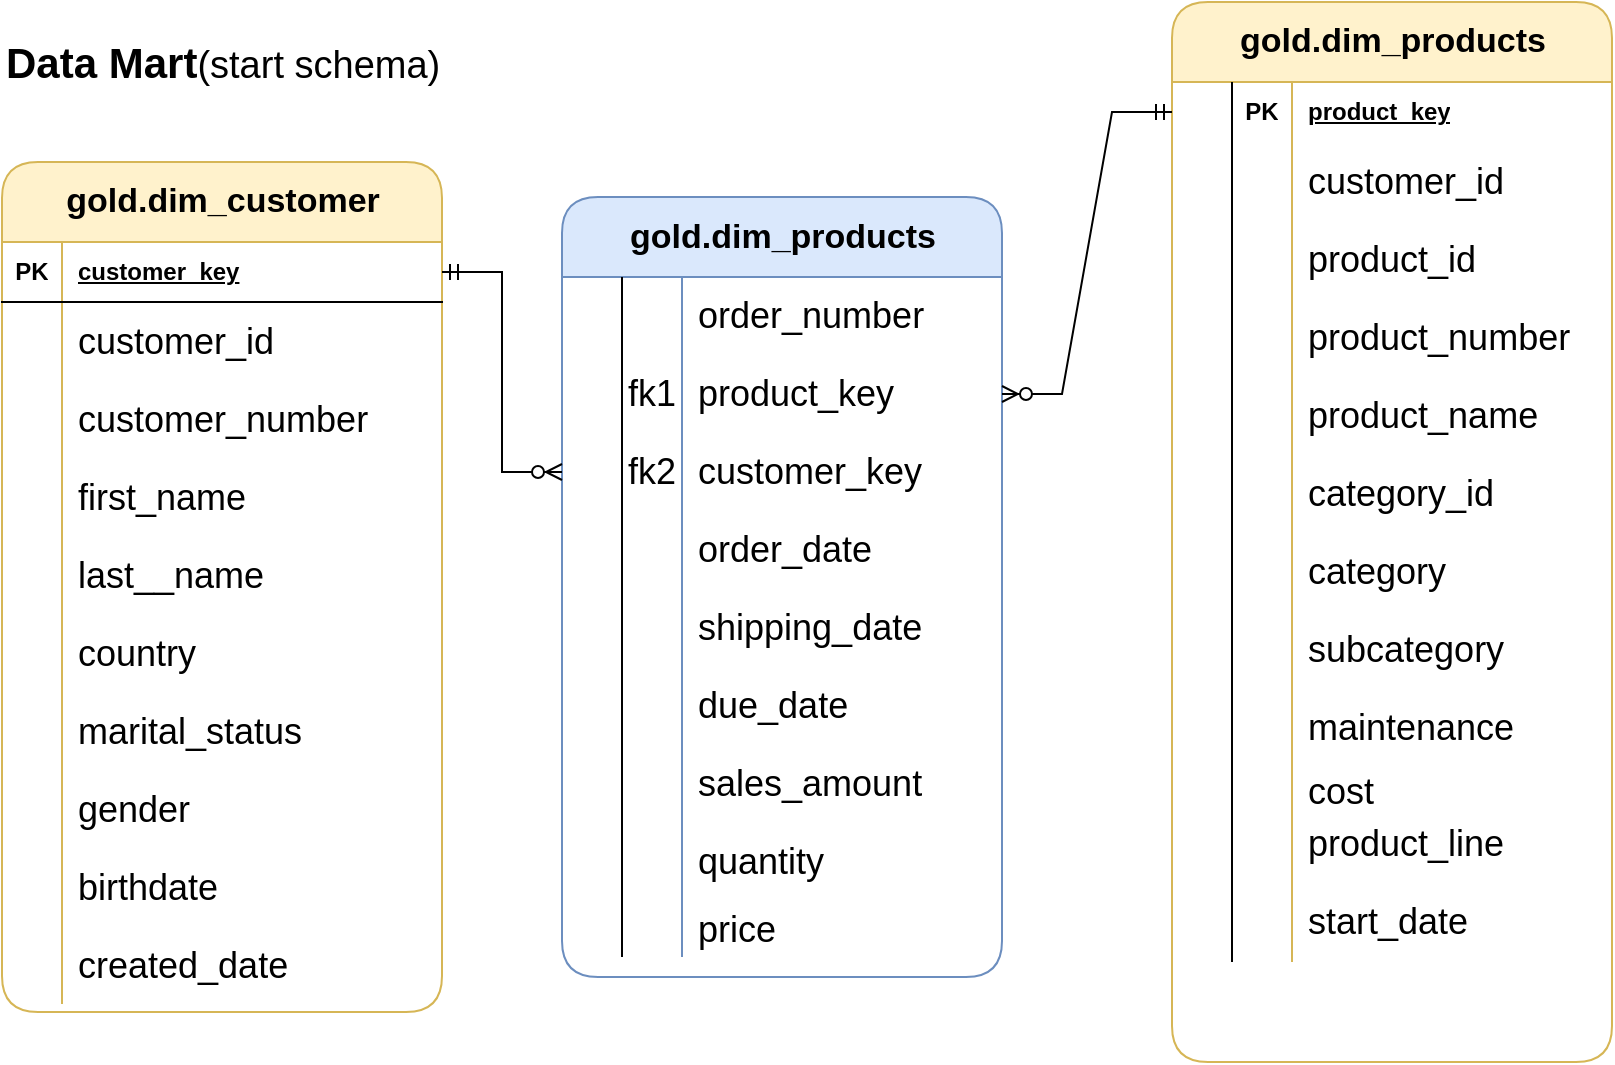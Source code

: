 <mxfile version="27.0.5">
  <diagram name="Page-1" id="pvnXYNrPfCRt9F6SSc_U">
    <mxGraphModel dx="786" dy="1664" grid="1" gridSize="10" guides="1" tooltips="1" connect="1" arrows="1" fold="1" page="1" pageScale="1" pageWidth="850" pageHeight="1100" math="0" shadow="0">
      <root>
        <mxCell id="0" />
        <mxCell id="1" parent="0" />
        <mxCell id="imJbliIBKWfLPpD2nD6v-1" value="Data Mart&lt;span style=&quot;font-weight: normal;&quot;&gt;&lt;font style=&quot;font-size: 19px;&quot;&gt;(start schema)&lt;/font&gt;&lt;/span&gt;" style="text;html=1;align=left;verticalAlign=middle;whiteSpace=wrap;rounded=0;fontStyle=1;fontSize=21;" vertex="1" parent="1">
          <mxGeometry x="35" y="-550" width="390" height="60" as="geometry" />
        </mxCell>
        <mxCell id="imJbliIBKWfLPpD2nD6v-2" value="gold.dim_customer" style="shape=table;startSize=40;container=1;collapsible=1;childLayout=tableLayout;fixedRows=1;rowLines=0;fontStyle=1;align=center;resizeLast=1;html=1;rounded=1;fillColor=#fff2cc;strokeColor=#d6b656;fontSize=17;" vertex="1" parent="1">
          <mxGeometry x="35" y="-470" width="220" height="425" as="geometry" />
        </mxCell>
        <mxCell id="imJbliIBKWfLPpD2nD6v-3" value="" style="shape=tableRow;horizontal=0;startSize=0;swimlaneHead=0;swimlaneBody=0;fillColor=none;collapsible=0;dropTarget=0;points=[[0,0.5],[1,0.5]];portConstraint=eastwest;top=0;left=0;right=0;bottom=1;" vertex="1" parent="imJbliIBKWfLPpD2nD6v-2">
          <mxGeometry y="40" width="220" height="30" as="geometry" />
        </mxCell>
        <mxCell id="imJbliIBKWfLPpD2nD6v-4" value="PK" style="shape=partialRectangle;connectable=0;fillColor=none;top=0;left=0;bottom=0;right=0;fontStyle=1;overflow=hidden;whiteSpace=wrap;html=1;" vertex="1" parent="imJbliIBKWfLPpD2nD6v-3">
          <mxGeometry width="30" height="30" as="geometry">
            <mxRectangle width="30" height="30" as="alternateBounds" />
          </mxGeometry>
        </mxCell>
        <mxCell id="imJbliIBKWfLPpD2nD6v-5" value="customer_key" style="shape=partialRectangle;connectable=0;fillColor=none;top=0;left=0;bottom=0;right=0;align=left;spacingLeft=6;fontStyle=5;overflow=hidden;whiteSpace=wrap;html=1;" vertex="1" parent="imJbliIBKWfLPpD2nD6v-3">
          <mxGeometry x="30" width="190" height="30" as="geometry">
            <mxRectangle width="190" height="30" as="alternateBounds" />
          </mxGeometry>
        </mxCell>
        <mxCell id="imJbliIBKWfLPpD2nD6v-6" value="" style="shape=tableRow;horizontal=0;startSize=0;swimlaneHead=0;swimlaneBody=0;fillColor=none;collapsible=0;dropTarget=0;points=[[0,0.5],[1,0.5]];portConstraint=eastwest;top=0;left=0;right=0;bottom=0;fontSize=18;" vertex="1" parent="imJbliIBKWfLPpD2nD6v-2">
          <mxGeometry y="70" width="220" height="39" as="geometry" />
        </mxCell>
        <mxCell id="imJbliIBKWfLPpD2nD6v-7" value="" style="shape=partialRectangle;connectable=0;fillColor=none;top=0;left=0;bottom=0;right=0;editable=1;overflow=hidden;whiteSpace=wrap;html=1;fontSize=18;" vertex="1" parent="imJbliIBKWfLPpD2nD6v-6">
          <mxGeometry width="30" height="39" as="geometry">
            <mxRectangle width="30" height="39" as="alternateBounds" />
          </mxGeometry>
        </mxCell>
        <mxCell id="imJbliIBKWfLPpD2nD6v-8" value="customer_id" style="shape=partialRectangle;connectable=0;fillColor=none;top=0;left=0;bottom=0;right=0;align=left;spacingLeft=6;overflow=hidden;whiteSpace=wrap;html=1;fontSize=18;" vertex="1" parent="imJbliIBKWfLPpD2nD6v-6">
          <mxGeometry x="30" width="190" height="39" as="geometry">
            <mxRectangle width="190" height="39" as="alternateBounds" />
          </mxGeometry>
        </mxCell>
        <mxCell id="imJbliIBKWfLPpD2nD6v-9" value="" style="shape=tableRow;horizontal=0;startSize=0;swimlaneHead=0;swimlaneBody=0;fillColor=none;collapsible=0;dropTarget=0;points=[[0,0.5],[1,0.5]];portConstraint=eastwest;top=0;left=0;right=0;bottom=0;fontSize=18;" vertex="1" parent="imJbliIBKWfLPpD2nD6v-2">
          <mxGeometry y="109" width="220" height="39" as="geometry" />
        </mxCell>
        <mxCell id="imJbliIBKWfLPpD2nD6v-10" value="" style="shape=partialRectangle;connectable=0;fillColor=none;top=0;left=0;bottom=0;right=0;editable=1;overflow=hidden;whiteSpace=wrap;html=1;fontSize=18;" vertex="1" parent="imJbliIBKWfLPpD2nD6v-9">
          <mxGeometry width="30" height="39" as="geometry">
            <mxRectangle width="30" height="39" as="alternateBounds" />
          </mxGeometry>
        </mxCell>
        <mxCell id="imJbliIBKWfLPpD2nD6v-11" value="customer_number" style="shape=partialRectangle;connectable=0;fillColor=none;top=0;left=0;bottom=0;right=0;align=left;spacingLeft=6;overflow=hidden;whiteSpace=wrap;html=1;fontSize=18;" vertex="1" parent="imJbliIBKWfLPpD2nD6v-9">
          <mxGeometry x="30" width="190" height="39" as="geometry">
            <mxRectangle width="190" height="39" as="alternateBounds" />
          </mxGeometry>
        </mxCell>
        <mxCell id="imJbliIBKWfLPpD2nD6v-12" value="" style="shape=tableRow;horizontal=0;startSize=0;swimlaneHead=0;swimlaneBody=0;fillColor=none;collapsible=0;dropTarget=0;points=[[0,0.5],[1,0.5]];portConstraint=eastwest;top=0;left=0;right=0;bottom=0;fontSize=18;" vertex="1" parent="imJbliIBKWfLPpD2nD6v-2">
          <mxGeometry y="148" width="220" height="39" as="geometry" />
        </mxCell>
        <mxCell id="imJbliIBKWfLPpD2nD6v-13" value="" style="shape=partialRectangle;connectable=0;fillColor=none;top=0;left=0;bottom=0;right=0;editable=1;overflow=hidden;whiteSpace=wrap;html=1;fontSize=18;" vertex="1" parent="imJbliIBKWfLPpD2nD6v-12">
          <mxGeometry width="30" height="39" as="geometry">
            <mxRectangle width="30" height="39" as="alternateBounds" />
          </mxGeometry>
        </mxCell>
        <mxCell id="imJbliIBKWfLPpD2nD6v-14" value="first_name" style="shape=partialRectangle;connectable=0;fillColor=none;top=0;left=0;bottom=0;right=0;align=left;spacingLeft=6;overflow=hidden;whiteSpace=wrap;html=1;fontSize=18;" vertex="1" parent="imJbliIBKWfLPpD2nD6v-12">
          <mxGeometry x="30" width="190" height="39" as="geometry">
            <mxRectangle width="190" height="39" as="alternateBounds" />
          </mxGeometry>
        </mxCell>
        <mxCell id="imJbliIBKWfLPpD2nD6v-15" style="shape=tableRow;horizontal=0;startSize=0;swimlaneHead=0;swimlaneBody=0;fillColor=none;collapsible=0;dropTarget=0;points=[[0,0.5],[1,0.5]];portConstraint=eastwest;top=0;left=0;right=0;bottom=0;fontSize=18;" vertex="1" parent="imJbliIBKWfLPpD2nD6v-2">
          <mxGeometry y="187" width="220" height="39" as="geometry" />
        </mxCell>
        <mxCell id="imJbliIBKWfLPpD2nD6v-16" style="shape=partialRectangle;connectable=0;fillColor=none;top=0;left=0;bottom=0;right=0;editable=1;overflow=hidden;whiteSpace=wrap;html=1;fontSize=18;" vertex="1" parent="imJbliIBKWfLPpD2nD6v-15">
          <mxGeometry width="30" height="39" as="geometry">
            <mxRectangle width="30" height="39" as="alternateBounds" />
          </mxGeometry>
        </mxCell>
        <mxCell id="imJbliIBKWfLPpD2nD6v-17" value="last__name" style="shape=partialRectangle;connectable=0;fillColor=none;top=0;left=0;bottom=0;right=0;align=left;spacingLeft=6;overflow=hidden;whiteSpace=wrap;html=1;fontSize=18;" vertex="1" parent="imJbliIBKWfLPpD2nD6v-15">
          <mxGeometry x="30" width="190" height="39" as="geometry">
            <mxRectangle width="190" height="39" as="alternateBounds" />
          </mxGeometry>
        </mxCell>
        <mxCell id="imJbliIBKWfLPpD2nD6v-21" style="shape=tableRow;horizontal=0;startSize=0;swimlaneHead=0;swimlaneBody=0;fillColor=none;collapsible=0;dropTarget=0;points=[[0,0.5],[1,0.5]];portConstraint=eastwest;top=0;left=0;right=0;bottom=0;fontSize=18;" vertex="1" parent="imJbliIBKWfLPpD2nD6v-2">
          <mxGeometry y="226" width="220" height="39" as="geometry" />
        </mxCell>
        <mxCell id="imJbliIBKWfLPpD2nD6v-22" style="shape=partialRectangle;connectable=0;fillColor=none;top=0;left=0;bottom=0;right=0;editable=1;overflow=hidden;whiteSpace=wrap;html=1;fontSize=18;" vertex="1" parent="imJbliIBKWfLPpD2nD6v-21">
          <mxGeometry width="30" height="39" as="geometry">
            <mxRectangle width="30" height="39" as="alternateBounds" />
          </mxGeometry>
        </mxCell>
        <mxCell id="imJbliIBKWfLPpD2nD6v-23" value="country" style="shape=partialRectangle;connectable=0;fillColor=none;top=0;left=0;bottom=0;right=0;align=left;spacingLeft=6;overflow=hidden;whiteSpace=wrap;html=1;fontSize=18;" vertex="1" parent="imJbliIBKWfLPpD2nD6v-21">
          <mxGeometry x="30" width="190" height="39" as="geometry">
            <mxRectangle width="190" height="39" as="alternateBounds" />
          </mxGeometry>
        </mxCell>
        <mxCell id="imJbliIBKWfLPpD2nD6v-24" style="shape=tableRow;horizontal=0;startSize=0;swimlaneHead=0;swimlaneBody=0;fillColor=none;collapsible=0;dropTarget=0;points=[[0,0.5],[1,0.5]];portConstraint=eastwest;top=0;left=0;right=0;bottom=0;fontSize=18;" vertex="1" parent="imJbliIBKWfLPpD2nD6v-2">
          <mxGeometry y="265" width="220" height="39" as="geometry" />
        </mxCell>
        <mxCell id="imJbliIBKWfLPpD2nD6v-25" style="shape=partialRectangle;connectable=0;fillColor=none;top=0;left=0;bottom=0;right=0;editable=1;overflow=hidden;whiteSpace=wrap;html=1;fontSize=18;" vertex="1" parent="imJbliIBKWfLPpD2nD6v-24">
          <mxGeometry width="30" height="39" as="geometry">
            <mxRectangle width="30" height="39" as="alternateBounds" />
          </mxGeometry>
        </mxCell>
        <mxCell id="imJbliIBKWfLPpD2nD6v-26" value="marital_status" style="shape=partialRectangle;connectable=0;fillColor=none;top=0;left=0;bottom=0;right=0;align=left;spacingLeft=6;overflow=hidden;whiteSpace=wrap;html=1;fontSize=18;" vertex="1" parent="imJbliIBKWfLPpD2nD6v-24">
          <mxGeometry x="30" width="190" height="39" as="geometry">
            <mxRectangle width="190" height="39" as="alternateBounds" />
          </mxGeometry>
        </mxCell>
        <mxCell id="imJbliIBKWfLPpD2nD6v-27" style="shape=tableRow;horizontal=0;startSize=0;swimlaneHead=0;swimlaneBody=0;fillColor=none;collapsible=0;dropTarget=0;points=[[0,0.5],[1,0.5]];portConstraint=eastwest;top=0;left=0;right=0;bottom=0;fontSize=18;" vertex="1" parent="imJbliIBKWfLPpD2nD6v-2">
          <mxGeometry y="304" width="220" height="39" as="geometry" />
        </mxCell>
        <mxCell id="imJbliIBKWfLPpD2nD6v-28" style="shape=partialRectangle;connectable=0;fillColor=none;top=0;left=0;bottom=0;right=0;editable=1;overflow=hidden;whiteSpace=wrap;html=1;fontSize=18;" vertex="1" parent="imJbliIBKWfLPpD2nD6v-27">
          <mxGeometry width="30" height="39" as="geometry">
            <mxRectangle width="30" height="39" as="alternateBounds" />
          </mxGeometry>
        </mxCell>
        <mxCell id="imJbliIBKWfLPpD2nD6v-29" value="gender" style="shape=partialRectangle;connectable=0;fillColor=none;top=0;left=0;bottom=0;right=0;align=left;spacingLeft=6;overflow=hidden;whiteSpace=wrap;html=1;fontSize=18;" vertex="1" parent="imJbliIBKWfLPpD2nD6v-27">
          <mxGeometry x="30" width="190" height="39" as="geometry">
            <mxRectangle width="190" height="39" as="alternateBounds" />
          </mxGeometry>
        </mxCell>
        <mxCell id="imJbliIBKWfLPpD2nD6v-30" style="shape=tableRow;horizontal=0;startSize=0;swimlaneHead=0;swimlaneBody=0;fillColor=none;collapsible=0;dropTarget=0;points=[[0,0.5],[1,0.5]];portConstraint=eastwest;top=0;left=0;right=0;bottom=0;fontSize=18;" vertex="1" parent="imJbliIBKWfLPpD2nD6v-2">
          <mxGeometry y="343" width="220" height="39" as="geometry" />
        </mxCell>
        <mxCell id="imJbliIBKWfLPpD2nD6v-31" style="shape=partialRectangle;connectable=0;fillColor=none;top=0;left=0;bottom=0;right=0;editable=1;overflow=hidden;whiteSpace=wrap;html=1;fontSize=18;" vertex="1" parent="imJbliIBKWfLPpD2nD6v-30">
          <mxGeometry width="30" height="39" as="geometry">
            <mxRectangle width="30" height="39" as="alternateBounds" />
          </mxGeometry>
        </mxCell>
        <mxCell id="imJbliIBKWfLPpD2nD6v-32" value="birthdate" style="shape=partialRectangle;connectable=0;fillColor=none;top=0;left=0;bottom=0;right=0;align=left;spacingLeft=6;overflow=hidden;whiteSpace=wrap;html=1;fontSize=18;" vertex="1" parent="imJbliIBKWfLPpD2nD6v-30">
          <mxGeometry x="30" width="190" height="39" as="geometry">
            <mxRectangle width="190" height="39" as="alternateBounds" />
          </mxGeometry>
        </mxCell>
        <mxCell id="imJbliIBKWfLPpD2nD6v-33" style="shape=tableRow;horizontal=0;startSize=0;swimlaneHead=0;swimlaneBody=0;fillColor=none;collapsible=0;dropTarget=0;points=[[0,0.5],[1,0.5]];portConstraint=eastwest;top=0;left=0;right=0;bottom=0;fontSize=18;" vertex="1" parent="imJbliIBKWfLPpD2nD6v-2">
          <mxGeometry y="382" width="220" height="39" as="geometry" />
        </mxCell>
        <mxCell id="imJbliIBKWfLPpD2nD6v-34" style="shape=partialRectangle;connectable=0;fillColor=none;top=0;left=0;bottom=0;right=0;editable=1;overflow=hidden;whiteSpace=wrap;html=1;fontSize=18;" vertex="1" parent="imJbliIBKWfLPpD2nD6v-33">
          <mxGeometry width="30" height="39" as="geometry">
            <mxRectangle width="30" height="39" as="alternateBounds" />
          </mxGeometry>
        </mxCell>
        <mxCell id="imJbliIBKWfLPpD2nD6v-35" value="created_date" style="shape=partialRectangle;connectable=0;fillColor=none;top=0;left=0;bottom=0;right=0;align=left;spacingLeft=6;overflow=hidden;whiteSpace=wrap;html=1;fontSize=18;" vertex="1" parent="imJbliIBKWfLPpD2nD6v-33">
          <mxGeometry x="30" width="190" height="39" as="geometry">
            <mxRectangle width="190" height="39" as="alternateBounds" />
          </mxGeometry>
        </mxCell>
        <mxCell id="imJbliIBKWfLPpD2nD6v-36" value="gold.dim_products" style="shape=table;startSize=40;container=1;collapsible=1;childLayout=tableLayout;fixedRows=1;rowLines=0;fontStyle=1;align=center;resizeLast=1;html=1;rounded=1;fillColor=#fff2cc;strokeColor=#d6b656;fontSize=17;" vertex="1" parent="1">
          <mxGeometry x="620" y="-550" width="220" height="530" as="geometry" />
        </mxCell>
        <mxCell id="imJbliIBKWfLPpD2nD6v-37" value="" style="shape=tableRow;horizontal=0;startSize=30;swimlaneHead=0;swimlaneBody=0;fillColor=none;collapsible=0;dropTarget=0;points=[[0,0.5],[1,0.5]];portConstraint=eastwest;top=0;left=0;right=0;bottom=1;" vertex="1" parent="imJbliIBKWfLPpD2nD6v-36">
          <mxGeometry y="40" width="220" height="30" as="geometry" />
        </mxCell>
        <mxCell id="imJbliIBKWfLPpD2nD6v-38" value="PK" style="shape=partialRectangle;connectable=0;fillColor=none;top=0;left=0;bottom=0;right=0;fontStyle=1;overflow=hidden;whiteSpace=wrap;html=1;" vertex="1" parent="imJbliIBKWfLPpD2nD6v-37">
          <mxGeometry x="30" width="30" height="30" as="geometry">
            <mxRectangle width="30" height="30" as="alternateBounds" />
          </mxGeometry>
        </mxCell>
        <mxCell id="imJbliIBKWfLPpD2nD6v-39" value="product_key" style="shape=partialRectangle;connectable=0;fillColor=none;top=0;left=0;bottom=0;right=0;align=left;spacingLeft=6;fontStyle=5;overflow=hidden;whiteSpace=wrap;html=1;" vertex="1" parent="imJbliIBKWfLPpD2nD6v-37">
          <mxGeometry x="60" width="160" height="30" as="geometry">
            <mxRectangle width="160" height="30" as="alternateBounds" />
          </mxGeometry>
        </mxCell>
        <mxCell id="imJbliIBKWfLPpD2nD6v-40" value="" style="shape=tableRow;horizontal=0;startSize=30;swimlaneHead=0;swimlaneBody=0;fillColor=none;collapsible=0;dropTarget=0;points=[[0,0.5],[1,0.5]];portConstraint=eastwest;top=0;left=0;right=0;bottom=0;fontSize=18;" vertex="1" parent="imJbliIBKWfLPpD2nD6v-36">
          <mxGeometry y="70" width="220" height="39" as="geometry" />
        </mxCell>
        <mxCell id="imJbliIBKWfLPpD2nD6v-41" value="" style="shape=partialRectangle;connectable=0;fillColor=none;top=0;left=0;bottom=0;right=0;editable=1;overflow=hidden;whiteSpace=wrap;html=1;fontSize=18;" vertex="1" parent="imJbliIBKWfLPpD2nD6v-40">
          <mxGeometry x="30" width="30" height="39" as="geometry">
            <mxRectangle width="30" height="39" as="alternateBounds" />
          </mxGeometry>
        </mxCell>
        <mxCell id="imJbliIBKWfLPpD2nD6v-42" value="customer_id" style="shape=partialRectangle;connectable=0;fillColor=none;top=0;left=0;bottom=0;right=0;align=left;spacingLeft=6;overflow=hidden;whiteSpace=wrap;html=1;fontSize=18;" vertex="1" parent="imJbliIBKWfLPpD2nD6v-40">
          <mxGeometry x="60" width="160" height="39" as="geometry">
            <mxRectangle width="160" height="39" as="alternateBounds" />
          </mxGeometry>
        </mxCell>
        <mxCell id="imJbliIBKWfLPpD2nD6v-43" value="" style="shape=tableRow;horizontal=0;startSize=30;swimlaneHead=0;swimlaneBody=0;fillColor=none;collapsible=0;dropTarget=0;points=[[0,0.5],[1,0.5]];portConstraint=eastwest;top=0;left=0;right=0;bottom=0;fontSize=18;" vertex="1" parent="imJbliIBKWfLPpD2nD6v-36">
          <mxGeometry y="109" width="220" height="39" as="geometry" />
        </mxCell>
        <mxCell id="imJbliIBKWfLPpD2nD6v-44" value="" style="shape=partialRectangle;connectable=0;fillColor=none;top=0;left=0;bottom=0;right=0;editable=1;overflow=hidden;whiteSpace=wrap;html=1;fontSize=18;" vertex="1" parent="imJbliIBKWfLPpD2nD6v-43">
          <mxGeometry x="30" width="30" height="39" as="geometry">
            <mxRectangle width="30" height="39" as="alternateBounds" />
          </mxGeometry>
        </mxCell>
        <mxCell id="imJbliIBKWfLPpD2nD6v-45" value="product_id" style="shape=partialRectangle;connectable=0;fillColor=none;top=0;left=0;bottom=0;right=0;align=left;spacingLeft=6;overflow=hidden;whiteSpace=wrap;html=1;fontSize=18;" vertex="1" parent="imJbliIBKWfLPpD2nD6v-43">
          <mxGeometry x="60" width="160" height="39" as="geometry">
            <mxRectangle width="160" height="39" as="alternateBounds" />
          </mxGeometry>
        </mxCell>
        <mxCell id="imJbliIBKWfLPpD2nD6v-46" value="" style="shape=tableRow;horizontal=0;startSize=30;swimlaneHead=0;swimlaneBody=0;fillColor=none;collapsible=0;dropTarget=0;points=[[0,0.5],[1,0.5]];portConstraint=eastwest;top=0;left=0;right=0;bottom=0;fontSize=18;" vertex="1" parent="imJbliIBKWfLPpD2nD6v-36">
          <mxGeometry y="148" width="220" height="39" as="geometry" />
        </mxCell>
        <mxCell id="imJbliIBKWfLPpD2nD6v-47" value="" style="shape=partialRectangle;connectable=0;fillColor=none;top=0;left=0;bottom=0;right=0;editable=1;overflow=hidden;whiteSpace=wrap;html=1;fontSize=18;" vertex="1" parent="imJbliIBKWfLPpD2nD6v-46">
          <mxGeometry x="30" width="30" height="39" as="geometry">
            <mxRectangle width="30" height="39" as="alternateBounds" />
          </mxGeometry>
        </mxCell>
        <mxCell id="imJbliIBKWfLPpD2nD6v-48" value="product_number" style="shape=partialRectangle;connectable=0;fillColor=none;top=0;left=0;bottom=0;right=0;align=left;spacingLeft=6;overflow=hidden;whiteSpace=wrap;html=1;fontSize=18;" vertex="1" parent="imJbliIBKWfLPpD2nD6v-46">
          <mxGeometry x="60" width="160" height="39" as="geometry">
            <mxRectangle width="160" height="39" as="alternateBounds" />
          </mxGeometry>
        </mxCell>
        <mxCell id="imJbliIBKWfLPpD2nD6v-49" style="shape=tableRow;horizontal=0;startSize=30;swimlaneHead=0;swimlaneBody=0;fillColor=none;collapsible=0;dropTarget=0;points=[[0,0.5],[1,0.5]];portConstraint=eastwest;top=0;left=0;right=0;bottom=0;fontSize=18;" vertex="1" parent="imJbliIBKWfLPpD2nD6v-36">
          <mxGeometry y="187" width="220" height="39" as="geometry" />
        </mxCell>
        <mxCell id="imJbliIBKWfLPpD2nD6v-50" style="shape=partialRectangle;connectable=0;fillColor=none;top=0;left=0;bottom=0;right=0;editable=1;overflow=hidden;whiteSpace=wrap;html=1;fontSize=18;" vertex="1" parent="imJbliIBKWfLPpD2nD6v-49">
          <mxGeometry x="30" width="30" height="39" as="geometry">
            <mxRectangle width="30" height="39" as="alternateBounds" />
          </mxGeometry>
        </mxCell>
        <mxCell id="imJbliIBKWfLPpD2nD6v-51" value="product_name" style="shape=partialRectangle;connectable=0;fillColor=none;top=0;left=0;bottom=0;right=0;align=left;spacingLeft=6;overflow=hidden;whiteSpace=wrap;html=1;fontSize=18;" vertex="1" parent="imJbliIBKWfLPpD2nD6v-49">
          <mxGeometry x="60" width="160" height="39" as="geometry">
            <mxRectangle width="160" height="39" as="alternateBounds" />
          </mxGeometry>
        </mxCell>
        <mxCell id="imJbliIBKWfLPpD2nD6v-52" style="shape=tableRow;horizontal=0;startSize=30;swimlaneHead=0;swimlaneBody=0;fillColor=none;collapsible=0;dropTarget=0;points=[[0,0.5],[1,0.5]];portConstraint=eastwest;top=0;left=0;right=0;bottom=0;fontSize=18;" vertex="1" parent="imJbliIBKWfLPpD2nD6v-36">
          <mxGeometry y="226" width="220" height="39" as="geometry" />
        </mxCell>
        <mxCell id="imJbliIBKWfLPpD2nD6v-53" style="shape=partialRectangle;connectable=0;fillColor=none;top=0;left=0;bottom=0;right=0;editable=1;overflow=hidden;whiteSpace=wrap;html=1;fontSize=18;" vertex="1" parent="imJbliIBKWfLPpD2nD6v-52">
          <mxGeometry x="30" width="30" height="39" as="geometry">
            <mxRectangle width="30" height="39" as="alternateBounds" />
          </mxGeometry>
        </mxCell>
        <mxCell id="imJbliIBKWfLPpD2nD6v-54" value="category_id" style="shape=partialRectangle;connectable=0;fillColor=none;top=0;left=0;bottom=0;right=0;align=left;spacingLeft=6;overflow=hidden;whiteSpace=wrap;html=1;fontSize=18;" vertex="1" parent="imJbliIBKWfLPpD2nD6v-52">
          <mxGeometry x="60" width="160" height="39" as="geometry">
            <mxRectangle width="160" height="39" as="alternateBounds" />
          </mxGeometry>
        </mxCell>
        <mxCell id="imJbliIBKWfLPpD2nD6v-55" style="shape=tableRow;horizontal=0;startSize=30;swimlaneHead=0;swimlaneBody=0;fillColor=none;collapsible=0;dropTarget=0;points=[[0,0.5],[1,0.5]];portConstraint=eastwest;top=0;left=0;right=0;bottom=0;fontSize=18;" vertex="1" parent="imJbliIBKWfLPpD2nD6v-36">
          <mxGeometry y="265" width="220" height="39" as="geometry" />
        </mxCell>
        <mxCell id="imJbliIBKWfLPpD2nD6v-56" style="shape=partialRectangle;connectable=0;fillColor=none;top=0;left=0;bottom=0;right=0;editable=1;overflow=hidden;whiteSpace=wrap;html=1;fontSize=18;" vertex="1" parent="imJbliIBKWfLPpD2nD6v-55">
          <mxGeometry x="30" width="30" height="39" as="geometry">
            <mxRectangle width="30" height="39" as="alternateBounds" />
          </mxGeometry>
        </mxCell>
        <mxCell id="imJbliIBKWfLPpD2nD6v-57" value="category" style="shape=partialRectangle;connectable=0;fillColor=none;top=0;left=0;bottom=0;right=0;align=left;spacingLeft=6;overflow=hidden;whiteSpace=wrap;html=1;fontSize=18;" vertex="1" parent="imJbliIBKWfLPpD2nD6v-55">
          <mxGeometry x="60" width="160" height="39" as="geometry">
            <mxRectangle width="160" height="39" as="alternateBounds" />
          </mxGeometry>
        </mxCell>
        <mxCell id="imJbliIBKWfLPpD2nD6v-58" style="shape=tableRow;horizontal=0;startSize=30;swimlaneHead=0;swimlaneBody=0;fillColor=none;collapsible=0;dropTarget=0;points=[[0,0.5],[1,0.5]];portConstraint=eastwest;top=0;left=0;right=0;bottom=0;fontSize=18;" vertex="1" parent="imJbliIBKWfLPpD2nD6v-36">
          <mxGeometry y="304" width="220" height="39" as="geometry" />
        </mxCell>
        <mxCell id="imJbliIBKWfLPpD2nD6v-59" style="shape=partialRectangle;connectable=0;fillColor=none;top=0;left=0;bottom=0;right=0;editable=1;overflow=hidden;whiteSpace=wrap;html=1;fontSize=18;" vertex="1" parent="imJbliIBKWfLPpD2nD6v-58">
          <mxGeometry x="30" width="30" height="39" as="geometry">
            <mxRectangle width="30" height="39" as="alternateBounds" />
          </mxGeometry>
        </mxCell>
        <mxCell id="imJbliIBKWfLPpD2nD6v-60" value="subcategory" style="shape=partialRectangle;connectable=0;fillColor=none;top=0;left=0;bottom=0;right=0;align=left;spacingLeft=6;overflow=hidden;whiteSpace=wrap;html=1;fontSize=18;" vertex="1" parent="imJbliIBKWfLPpD2nD6v-58">
          <mxGeometry x="60" width="160" height="39" as="geometry">
            <mxRectangle width="160" height="39" as="alternateBounds" />
          </mxGeometry>
        </mxCell>
        <mxCell id="imJbliIBKWfLPpD2nD6v-61" style="shape=tableRow;horizontal=0;startSize=30;swimlaneHead=0;swimlaneBody=0;fillColor=none;collapsible=0;dropTarget=0;points=[[0,0.5],[1,0.5]];portConstraint=eastwest;top=0;left=0;right=0;bottom=0;fontSize=18;" vertex="1" parent="imJbliIBKWfLPpD2nD6v-36">
          <mxGeometry y="343" width="220" height="39" as="geometry" />
        </mxCell>
        <mxCell id="imJbliIBKWfLPpD2nD6v-62" style="shape=partialRectangle;connectable=0;fillColor=none;top=0;left=0;bottom=0;right=0;editable=1;overflow=hidden;whiteSpace=wrap;html=1;fontSize=18;" vertex="1" parent="imJbliIBKWfLPpD2nD6v-61">
          <mxGeometry x="30" width="30" height="39" as="geometry">
            <mxRectangle width="30" height="39" as="alternateBounds" />
          </mxGeometry>
        </mxCell>
        <mxCell id="imJbliIBKWfLPpD2nD6v-63" value="maintenance" style="shape=partialRectangle;connectable=0;fillColor=none;top=0;left=0;bottom=0;right=0;align=left;spacingLeft=6;overflow=hidden;whiteSpace=wrap;html=1;fontSize=18;" vertex="1" parent="imJbliIBKWfLPpD2nD6v-61">
          <mxGeometry x="60" width="160" height="39" as="geometry">
            <mxRectangle width="160" height="39" as="alternateBounds" />
          </mxGeometry>
        </mxCell>
        <mxCell id="imJbliIBKWfLPpD2nD6v-64" style="shape=tableRow;horizontal=0;startSize=30;swimlaneHead=0;swimlaneBody=0;fillColor=none;collapsible=0;dropTarget=0;points=[[0,0.5],[1,0.5]];portConstraint=eastwest;top=0;left=0;right=0;bottom=0;fontSize=18;" vertex="1" parent="imJbliIBKWfLPpD2nD6v-36">
          <mxGeometry y="382" width="220" height="20" as="geometry" />
        </mxCell>
        <mxCell id="imJbliIBKWfLPpD2nD6v-65" style="shape=partialRectangle;connectable=0;fillColor=none;top=0;left=0;bottom=0;right=0;editable=1;overflow=hidden;whiteSpace=wrap;html=1;fontSize=18;" vertex="1" parent="imJbliIBKWfLPpD2nD6v-64">
          <mxGeometry x="30" width="30" height="20" as="geometry">
            <mxRectangle width="30" height="20" as="alternateBounds" />
          </mxGeometry>
        </mxCell>
        <mxCell id="imJbliIBKWfLPpD2nD6v-66" value="cost" style="shape=partialRectangle;connectable=0;fillColor=none;top=0;left=0;bottom=0;right=0;align=left;spacingLeft=6;overflow=hidden;whiteSpace=wrap;html=1;fontSize=18;" vertex="1" parent="imJbliIBKWfLPpD2nD6v-64">
          <mxGeometry x="60" width="160" height="20" as="geometry">
            <mxRectangle width="160" height="20" as="alternateBounds" />
          </mxGeometry>
        </mxCell>
        <mxCell id="imJbliIBKWfLPpD2nD6v-67" style="shape=tableRow;horizontal=0;startSize=30;swimlaneHead=0;swimlaneBody=0;fillColor=none;collapsible=0;dropTarget=0;points=[[0,0.5],[1,0.5]];portConstraint=eastwest;top=0;left=0;right=0;bottom=0;fontSize=18;" vertex="1" parent="imJbliIBKWfLPpD2nD6v-36">
          <mxGeometry y="402" width="220" height="38" as="geometry" />
        </mxCell>
        <mxCell id="imJbliIBKWfLPpD2nD6v-68" style="shape=partialRectangle;connectable=0;fillColor=none;top=0;left=0;bottom=0;right=0;editable=1;overflow=hidden;whiteSpace=wrap;html=1;fontSize=18;" vertex="1" parent="imJbliIBKWfLPpD2nD6v-67">
          <mxGeometry x="30" width="30" height="38" as="geometry">
            <mxRectangle width="30" height="38" as="alternateBounds" />
          </mxGeometry>
        </mxCell>
        <mxCell id="imJbliIBKWfLPpD2nD6v-69" value="product_line" style="shape=partialRectangle;connectable=0;fillColor=none;top=0;left=0;bottom=0;right=0;align=left;spacingLeft=6;overflow=hidden;whiteSpace=wrap;html=1;fontSize=18;" vertex="1" parent="imJbliIBKWfLPpD2nD6v-67">
          <mxGeometry x="60" width="160" height="38" as="geometry">
            <mxRectangle width="160" height="38" as="alternateBounds" />
          </mxGeometry>
        </mxCell>
        <mxCell id="imJbliIBKWfLPpD2nD6v-70" style="shape=tableRow;horizontal=0;startSize=30;swimlaneHead=0;swimlaneBody=0;fillColor=none;collapsible=0;dropTarget=0;points=[[0,0.5],[1,0.5]];portConstraint=eastwest;top=0;left=0;right=0;bottom=0;fontSize=18;" vertex="1" parent="imJbliIBKWfLPpD2nD6v-36">
          <mxGeometry y="440" width="220" height="40" as="geometry" />
        </mxCell>
        <mxCell id="imJbliIBKWfLPpD2nD6v-71" style="shape=partialRectangle;connectable=0;fillColor=none;top=0;left=0;bottom=0;right=0;editable=1;overflow=hidden;whiteSpace=wrap;html=1;fontSize=18;" vertex="1" parent="imJbliIBKWfLPpD2nD6v-70">
          <mxGeometry x="30" width="30" height="40" as="geometry">
            <mxRectangle width="30" height="40" as="alternateBounds" />
          </mxGeometry>
        </mxCell>
        <mxCell id="imJbliIBKWfLPpD2nD6v-72" value="start_date" style="shape=partialRectangle;connectable=0;fillColor=none;top=0;left=0;bottom=0;right=0;align=left;spacingLeft=6;overflow=hidden;whiteSpace=wrap;html=1;fontSize=18;" vertex="1" parent="imJbliIBKWfLPpD2nD6v-70">
          <mxGeometry x="60" width="160" height="40" as="geometry">
            <mxRectangle width="160" height="40" as="alternateBounds" />
          </mxGeometry>
        </mxCell>
        <mxCell id="imJbliIBKWfLPpD2nD6v-74" value="gold.dim_products" style="shape=table;startSize=40;container=1;collapsible=1;childLayout=tableLayout;fixedRows=1;rowLines=0;fontStyle=1;align=center;resizeLast=1;html=1;rounded=1;fillColor=#dae8fc;strokeColor=#6c8ebf;fontSize=17;" vertex="1" parent="1">
          <mxGeometry x="315" y="-452.5" width="220" height="390" as="geometry" />
        </mxCell>
        <mxCell id="imJbliIBKWfLPpD2nD6v-78" value="" style="shape=tableRow;horizontal=0;startSize=30;swimlaneHead=0;swimlaneBody=0;fillColor=none;collapsible=0;dropTarget=0;points=[[0,0.5],[1,0.5]];portConstraint=eastwest;top=0;left=0;right=0;bottom=0;fontSize=18;" vertex="1" parent="imJbliIBKWfLPpD2nD6v-74">
          <mxGeometry y="40" width="220" height="39" as="geometry" />
        </mxCell>
        <mxCell id="imJbliIBKWfLPpD2nD6v-79" value="" style="shape=partialRectangle;connectable=0;fillColor=none;top=0;left=0;bottom=0;right=0;editable=1;overflow=hidden;whiteSpace=wrap;html=1;fontSize=18;" vertex="1" parent="imJbliIBKWfLPpD2nD6v-78">
          <mxGeometry x="30" width="30" height="39" as="geometry">
            <mxRectangle width="30" height="39" as="alternateBounds" />
          </mxGeometry>
        </mxCell>
        <mxCell id="imJbliIBKWfLPpD2nD6v-80" value="order_number" style="shape=partialRectangle;connectable=0;fillColor=none;top=0;left=0;bottom=0;right=0;align=left;spacingLeft=6;overflow=hidden;whiteSpace=wrap;html=1;fontSize=18;" vertex="1" parent="imJbliIBKWfLPpD2nD6v-78">
          <mxGeometry x="60" width="160" height="39" as="geometry">
            <mxRectangle width="160" height="39" as="alternateBounds" />
          </mxGeometry>
        </mxCell>
        <mxCell id="imJbliIBKWfLPpD2nD6v-81" value="" style="shape=tableRow;horizontal=0;startSize=30;swimlaneHead=0;swimlaneBody=0;fillColor=none;collapsible=0;dropTarget=0;points=[[0,0.5],[1,0.5]];portConstraint=eastwest;top=0;left=0;right=0;bottom=0;fontSize=18;" vertex="1" parent="imJbliIBKWfLPpD2nD6v-74">
          <mxGeometry y="79" width="220" height="39" as="geometry" />
        </mxCell>
        <mxCell id="imJbliIBKWfLPpD2nD6v-82" value="fk1" style="shape=partialRectangle;connectable=0;fillColor=none;top=0;left=0;bottom=0;right=0;editable=1;overflow=hidden;whiteSpace=wrap;html=1;fontSize=18;" vertex="1" parent="imJbliIBKWfLPpD2nD6v-81">
          <mxGeometry x="30" width="30" height="39" as="geometry">
            <mxRectangle width="30" height="39" as="alternateBounds" />
          </mxGeometry>
        </mxCell>
        <mxCell id="imJbliIBKWfLPpD2nD6v-83" value="product_key" style="shape=partialRectangle;connectable=0;fillColor=none;top=0;left=0;bottom=0;right=0;align=left;spacingLeft=6;overflow=hidden;whiteSpace=wrap;html=1;fontSize=18;" vertex="1" parent="imJbliIBKWfLPpD2nD6v-81">
          <mxGeometry x="60" width="160" height="39" as="geometry">
            <mxRectangle width="160" height="39" as="alternateBounds" />
          </mxGeometry>
        </mxCell>
        <mxCell id="imJbliIBKWfLPpD2nD6v-84" value="" style="shape=tableRow;horizontal=0;startSize=30;swimlaneHead=0;swimlaneBody=0;fillColor=none;collapsible=0;dropTarget=0;points=[[0,0.5],[1,0.5]];portConstraint=eastwest;top=0;left=0;right=0;bottom=0;fontSize=18;" vertex="1" parent="imJbliIBKWfLPpD2nD6v-74">
          <mxGeometry y="118" width="220" height="39" as="geometry" />
        </mxCell>
        <mxCell id="imJbliIBKWfLPpD2nD6v-85" value="fk2" style="shape=partialRectangle;connectable=0;fillColor=none;top=0;left=0;bottom=0;right=0;editable=1;overflow=hidden;whiteSpace=wrap;html=1;fontSize=18;" vertex="1" parent="imJbliIBKWfLPpD2nD6v-84">
          <mxGeometry x="30" width="30" height="39" as="geometry">
            <mxRectangle width="30" height="39" as="alternateBounds" />
          </mxGeometry>
        </mxCell>
        <mxCell id="imJbliIBKWfLPpD2nD6v-86" value="customer_key" style="shape=partialRectangle;connectable=0;fillColor=none;top=0;left=0;bottom=0;right=0;align=left;spacingLeft=6;overflow=hidden;whiteSpace=wrap;html=1;fontSize=18;" vertex="1" parent="imJbliIBKWfLPpD2nD6v-84">
          <mxGeometry x="60" width="160" height="39" as="geometry">
            <mxRectangle width="160" height="39" as="alternateBounds" />
          </mxGeometry>
        </mxCell>
        <mxCell id="imJbliIBKWfLPpD2nD6v-87" style="shape=tableRow;horizontal=0;startSize=30;swimlaneHead=0;swimlaneBody=0;fillColor=none;collapsible=0;dropTarget=0;points=[[0,0.5],[1,0.5]];portConstraint=eastwest;top=0;left=0;right=0;bottom=0;fontSize=18;" vertex="1" parent="imJbliIBKWfLPpD2nD6v-74">
          <mxGeometry y="157" width="220" height="39" as="geometry" />
        </mxCell>
        <mxCell id="imJbliIBKWfLPpD2nD6v-88" style="shape=partialRectangle;connectable=0;fillColor=none;top=0;left=0;bottom=0;right=0;editable=1;overflow=hidden;whiteSpace=wrap;html=1;fontSize=18;" vertex="1" parent="imJbliIBKWfLPpD2nD6v-87">
          <mxGeometry x="30" width="30" height="39" as="geometry">
            <mxRectangle width="30" height="39" as="alternateBounds" />
          </mxGeometry>
        </mxCell>
        <mxCell id="imJbliIBKWfLPpD2nD6v-89" value="order_date" style="shape=partialRectangle;connectable=0;fillColor=none;top=0;left=0;bottom=0;right=0;align=left;spacingLeft=6;overflow=hidden;whiteSpace=wrap;html=1;fontSize=18;" vertex="1" parent="imJbliIBKWfLPpD2nD6v-87">
          <mxGeometry x="60" width="160" height="39" as="geometry">
            <mxRectangle width="160" height="39" as="alternateBounds" />
          </mxGeometry>
        </mxCell>
        <mxCell id="imJbliIBKWfLPpD2nD6v-90" style="shape=tableRow;horizontal=0;startSize=30;swimlaneHead=0;swimlaneBody=0;fillColor=none;collapsible=0;dropTarget=0;points=[[0,0.5],[1,0.5]];portConstraint=eastwest;top=0;left=0;right=0;bottom=0;fontSize=18;" vertex="1" parent="imJbliIBKWfLPpD2nD6v-74">
          <mxGeometry y="196" width="220" height="39" as="geometry" />
        </mxCell>
        <mxCell id="imJbliIBKWfLPpD2nD6v-91" style="shape=partialRectangle;connectable=0;fillColor=none;top=0;left=0;bottom=0;right=0;editable=1;overflow=hidden;whiteSpace=wrap;html=1;fontSize=18;" vertex="1" parent="imJbliIBKWfLPpD2nD6v-90">
          <mxGeometry x="30" width="30" height="39" as="geometry">
            <mxRectangle width="30" height="39" as="alternateBounds" />
          </mxGeometry>
        </mxCell>
        <mxCell id="imJbliIBKWfLPpD2nD6v-92" value="shipping_date" style="shape=partialRectangle;connectable=0;fillColor=none;top=0;left=0;bottom=0;right=0;align=left;spacingLeft=6;overflow=hidden;whiteSpace=wrap;html=1;fontSize=18;" vertex="1" parent="imJbliIBKWfLPpD2nD6v-90">
          <mxGeometry x="60" width="160" height="39" as="geometry">
            <mxRectangle width="160" height="39" as="alternateBounds" />
          </mxGeometry>
        </mxCell>
        <mxCell id="imJbliIBKWfLPpD2nD6v-93" style="shape=tableRow;horizontal=0;startSize=30;swimlaneHead=0;swimlaneBody=0;fillColor=none;collapsible=0;dropTarget=0;points=[[0,0.5],[1,0.5]];portConstraint=eastwest;top=0;left=0;right=0;bottom=0;fontSize=18;" vertex="1" parent="imJbliIBKWfLPpD2nD6v-74">
          <mxGeometry y="235" width="220" height="39" as="geometry" />
        </mxCell>
        <mxCell id="imJbliIBKWfLPpD2nD6v-94" style="shape=partialRectangle;connectable=0;fillColor=none;top=0;left=0;bottom=0;right=0;editable=1;overflow=hidden;whiteSpace=wrap;html=1;fontSize=18;" vertex="1" parent="imJbliIBKWfLPpD2nD6v-93">
          <mxGeometry x="30" width="30" height="39" as="geometry">
            <mxRectangle width="30" height="39" as="alternateBounds" />
          </mxGeometry>
        </mxCell>
        <mxCell id="imJbliIBKWfLPpD2nD6v-95" value="due_date" style="shape=partialRectangle;connectable=0;fillColor=none;top=0;left=0;bottom=0;right=0;align=left;spacingLeft=6;overflow=hidden;whiteSpace=wrap;html=1;fontSize=18;" vertex="1" parent="imJbliIBKWfLPpD2nD6v-93">
          <mxGeometry x="60" width="160" height="39" as="geometry">
            <mxRectangle width="160" height="39" as="alternateBounds" />
          </mxGeometry>
        </mxCell>
        <mxCell id="imJbliIBKWfLPpD2nD6v-96" style="shape=tableRow;horizontal=0;startSize=30;swimlaneHead=0;swimlaneBody=0;fillColor=none;collapsible=0;dropTarget=0;points=[[0,0.5],[1,0.5]];portConstraint=eastwest;top=0;left=0;right=0;bottom=0;fontSize=18;" vertex="1" parent="imJbliIBKWfLPpD2nD6v-74">
          <mxGeometry y="274" width="220" height="39" as="geometry" />
        </mxCell>
        <mxCell id="imJbliIBKWfLPpD2nD6v-97" style="shape=partialRectangle;connectable=0;fillColor=none;top=0;left=0;bottom=0;right=0;editable=1;overflow=hidden;whiteSpace=wrap;html=1;fontSize=18;" vertex="1" parent="imJbliIBKWfLPpD2nD6v-96">
          <mxGeometry x="30" width="30" height="39" as="geometry">
            <mxRectangle width="30" height="39" as="alternateBounds" />
          </mxGeometry>
        </mxCell>
        <mxCell id="imJbliIBKWfLPpD2nD6v-98" value="sales_amount" style="shape=partialRectangle;connectable=0;fillColor=none;top=0;left=0;bottom=0;right=0;align=left;spacingLeft=6;overflow=hidden;whiteSpace=wrap;html=1;fontSize=18;" vertex="1" parent="imJbliIBKWfLPpD2nD6v-96">
          <mxGeometry x="60" width="160" height="39" as="geometry">
            <mxRectangle width="160" height="39" as="alternateBounds" />
          </mxGeometry>
        </mxCell>
        <mxCell id="imJbliIBKWfLPpD2nD6v-99" style="shape=tableRow;horizontal=0;startSize=30;swimlaneHead=0;swimlaneBody=0;fillColor=none;collapsible=0;dropTarget=0;points=[[0,0.5],[1,0.5]];portConstraint=eastwest;top=0;left=0;right=0;bottom=0;fontSize=18;" vertex="1" parent="imJbliIBKWfLPpD2nD6v-74">
          <mxGeometry y="313" width="220" height="39" as="geometry" />
        </mxCell>
        <mxCell id="imJbliIBKWfLPpD2nD6v-100" style="shape=partialRectangle;connectable=0;fillColor=none;top=0;left=0;bottom=0;right=0;editable=1;overflow=hidden;whiteSpace=wrap;html=1;fontSize=18;" vertex="1" parent="imJbliIBKWfLPpD2nD6v-99">
          <mxGeometry x="30" width="30" height="39" as="geometry">
            <mxRectangle width="30" height="39" as="alternateBounds" />
          </mxGeometry>
        </mxCell>
        <mxCell id="imJbliIBKWfLPpD2nD6v-101" value="quantity" style="shape=partialRectangle;connectable=0;fillColor=none;top=0;left=0;bottom=0;right=0;align=left;spacingLeft=6;overflow=hidden;whiteSpace=wrap;html=1;fontSize=18;" vertex="1" parent="imJbliIBKWfLPpD2nD6v-99">
          <mxGeometry x="60" width="160" height="39" as="geometry">
            <mxRectangle width="160" height="39" as="alternateBounds" />
          </mxGeometry>
        </mxCell>
        <mxCell id="imJbliIBKWfLPpD2nD6v-102" style="shape=tableRow;horizontal=0;startSize=30;swimlaneHead=0;swimlaneBody=0;fillColor=none;collapsible=0;dropTarget=0;points=[[0,0.5],[1,0.5]];portConstraint=eastwest;top=0;left=0;right=0;bottom=0;fontSize=18;" vertex="1" parent="imJbliIBKWfLPpD2nD6v-74">
          <mxGeometry y="352" width="220" height="28" as="geometry" />
        </mxCell>
        <mxCell id="imJbliIBKWfLPpD2nD6v-103" style="shape=partialRectangle;connectable=0;fillColor=none;top=0;left=0;bottom=0;right=0;editable=1;overflow=hidden;whiteSpace=wrap;html=1;fontSize=18;" vertex="1" parent="imJbliIBKWfLPpD2nD6v-102">
          <mxGeometry x="30" width="30" height="28" as="geometry">
            <mxRectangle width="30" height="28" as="alternateBounds" />
          </mxGeometry>
        </mxCell>
        <mxCell id="imJbliIBKWfLPpD2nD6v-104" value="price" style="shape=partialRectangle;connectable=0;fillColor=none;top=0;left=0;bottom=0;right=0;align=left;spacingLeft=6;overflow=hidden;whiteSpace=wrap;html=1;fontSize=18;" vertex="1" parent="imJbliIBKWfLPpD2nD6v-102">
          <mxGeometry x="60" width="160" height="28" as="geometry">
            <mxRectangle width="160" height="28" as="alternateBounds" />
          </mxGeometry>
        </mxCell>
        <mxCell id="imJbliIBKWfLPpD2nD6v-112" value="" style="edgeStyle=entityRelationEdgeStyle;fontSize=12;html=1;endArrow=ERzeroToMany;startArrow=ERmandOne;rounded=0;exitX=1;exitY=0.5;exitDx=0;exitDy=0;entryX=0;entryY=0.5;entryDx=0;entryDy=0;" edge="1" parent="1" source="imJbliIBKWfLPpD2nD6v-3" target="imJbliIBKWfLPpD2nD6v-84">
          <mxGeometry width="100" height="100" relative="1" as="geometry">
            <mxPoint x="255" y="-340" as="sourcePoint" />
            <mxPoint x="355" y="-440" as="targetPoint" />
            <Array as="points">
              <mxPoint x="175" y="-470" />
              <mxPoint x="350" y="-315" />
              <mxPoint x="330" y="-300" />
            </Array>
          </mxGeometry>
        </mxCell>
        <mxCell id="imJbliIBKWfLPpD2nD6v-113" value="" style="edgeStyle=entityRelationEdgeStyle;fontSize=12;html=1;endArrow=ERzeroToMany;startArrow=ERmandOne;rounded=0;entryX=1;entryY=0.5;entryDx=0;entryDy=0;" edge="1" parent="1" source="imJbliIBKWfLPpD2nD6v-37" target="imJbliIBKWfLPpD2nD6v-81">
          <mxGeometry width="100" height="100" relative="1" as="geometry">
            <mxPoint x="550" y="-405" as="sourcePoint" />
            <mxPoint x="610" y="-305" as="targetPoint" />
            <Array as="points">
              <mxPoint x="470" y="-460" />
              <mxPoint x="645" y="-305" />
              <mxPoint x="625" y="-290" />
            </Array>
          </mxGeometry>
        </mxCell>
      </root>
    </mxGraphModel>
  </diagram>
</mxfile>
